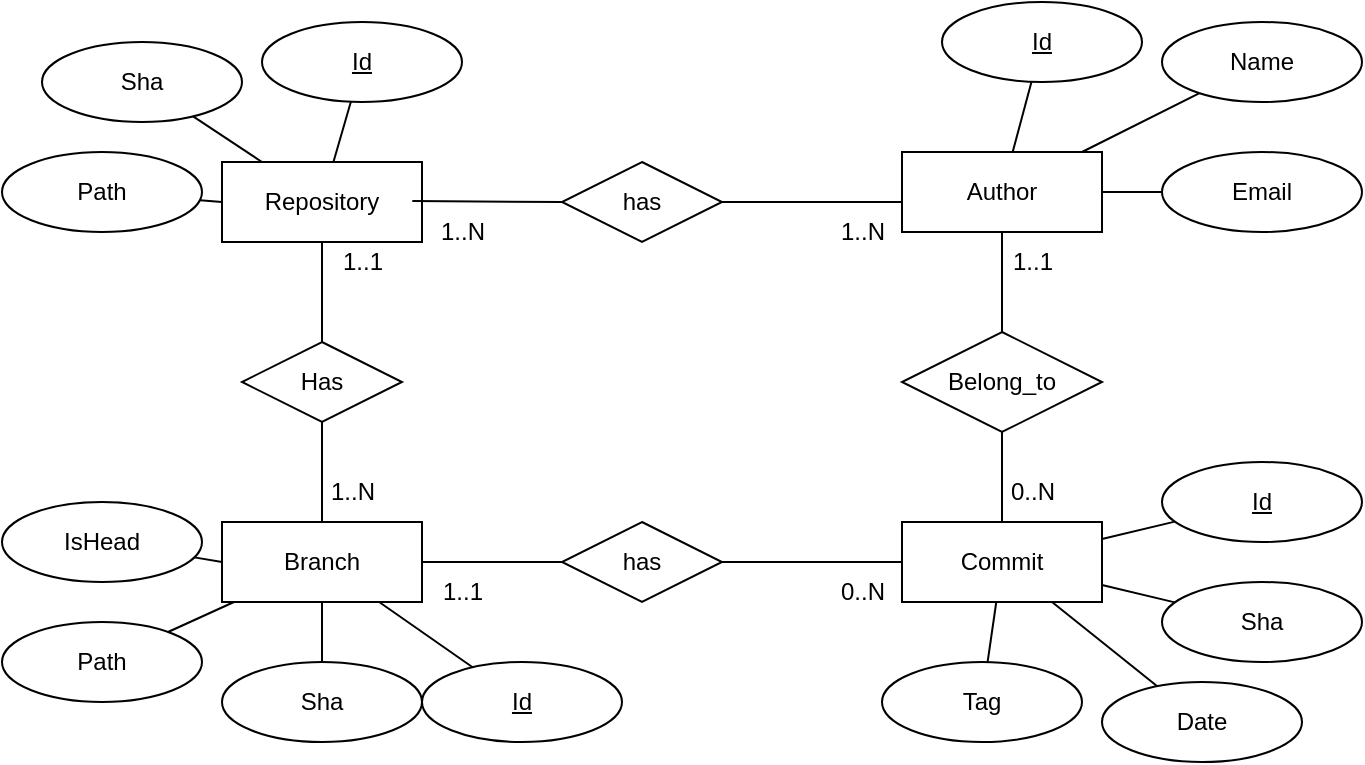 <mxfile version="20.4.0" type="device"><diagram id="R2lEEEUBdFMjLlhIrx00" name="Page-1"><mxGraphModel dx="1153" dy="608" grid="1" gridSize="10" guides="1" tooltips="1" connect="1" arrows="1" fold="1" page="1" pageScale="1" pageWidth="850" pageHeight="1100" math="0" shadow="0" extFonts="Permanent Marker^https://fonts.googleapis.com/css?family=Permanent+Marker"><root><mxCell id="0"/><mxCell id="1" parent="0"/><mxCell id="cE9gAj9-zyhnmIqa7ca--2" value="Repository" style="whiteSpace=wrap;html=1;align=center;" vertex="1" parent="1"><mxGeometry x="120" y="260" width="100" height="40" as="geometry"/></mxCell><mxCell id="cE9gAj9-zyhnmIqa7ca--8" value="Author" style="whiteSpace=wrap;html=1;align=center;" vertex="1" parent="1"><mxGeometry x="460" y="255" width="100" height="40" as="geometry"/></mxCell><mxCell id="cE9gAj9-zyhnmIqa7ca--9" value="has" style="shape=rhombus;perimeter=rhombusPerimeter;whiteSpace=wrap;html=1;align=center;" vertex="1" parent="1"><mxGeometry x="290" y="440" width="80" height="40" as="geometry"/></mxCell><mxCell id="cE9gAj9-zyhnmIqa7ca--10" value="Commit" style="whiteSpace=wrap;html=1;align=center;" vertex="1" parent="1"><mxGeometry x="460" y="440" width="100" height="40" as="geometry"/></mxCell><mxCell id="cE9gAj9-zyhnmIqa7ca--17" value="Has" style="shape=rhombus;perimeter=rhombusPerimeter;whiteSpace=wrap;html=1;align=center;" vertex="1" parent="1"><mxGeometry x="130" y="350" width="80" height="40" as="geometry"/></mxCell><mxCell id="cE9gAj9-zyhnmIqa7ca--18" value="" style="endArrow=none;html=1;rounded=0;" edge="1" parent="1" source="cE9gAj9-zyhnmIqa7ca--60" target="cE9gAj9-zyhnmIqa7ca--10"><mxGeometry relative="1" as="geometry"><mxPoint x="585.276" y="512.616" as="sourcePoint"/><mxPoint x="410" y="440" as="targetPoint"/></mxGeometry></mxCell><mxCell id="cE9gAj9-zyhnmIqa7ca--19" value="" style="endArrow=none;html=1;rounded=0;" edge="1" parent="1" source="cE9gAj9-zyhnmIqa7ca--61" target="cE9gAj9-zyhnmIqa7ca--10"><mxGeometry relative="1" as="geometry"><mxPoint x="410.0" y="530" as="sourcePoint"/><mxPoint x="510" y="480" as="targetPoint"/></mxGeometry></mxCell><mxCell id="cE9gAj9-zyhnmIqa7ca--20" value="Branch" style="whiteSpace=wrap;html=1;align=center;" vertex="1" parent="1"><mxGeometry x="120" y="440" width="100" height="40" as="geometry"/></mxCell><mxCell id="cE9gAj9-zyhnmIqa7ca--21" value="" style="endArrow=none;html=1;rounded=0;exitX=0.5;exitY=0;exitDx=0;exitDy=0;entryX=0.5;entryY=1;entryDx=0;entryDy=0;" edge="1" parent="1" source="cE9gAj9-zyhnmIqa7ca--17" target="cE9gAj9-zyhnmIqa7ca--2"><mxGeometry relative="1" as="geometry"><mxPoint x="320" y="340" as="sourcePoint"/><mxPoint x="480" y="340" as="targetPoint"/></mxGeometry></mxCell><mxCell id="cE9gAj9-zyhnmIqa7ca--22" value="" style="endArrow=none;html=1;rounded=0;exitX=0.5;exitY=0;exitDx=0;exitDy=0;entryX=0.5;entryY=1;entryDx=0;entryDy=0;" edge="1" parent="1" source="cE9gAj9-zyhnmIqa7ca--20" target="cE9gAj9-zyhnmIqa7ca--17"><mxGeometry relative="1" as="geometry"><mxPoint x="180" y="350" as="sourcePoint"/><mxPoint x="260" y="390" as="targetPoint"/></mxGeometry></mxCell><mxCell id="cE9gAj9-zyhnmIqa7ca--23" value="1..1" style="text;html=1;align=center;verticalAlign=middle;resizable=0;points=[];autosize=1;strokeColor=none;fillColor=none;" vertex="1" parent="1"><mxGeometry x="170" y="295" width="40" height="30" as="geometry"/></mxCell><mxCell id="cE9gAj9-zyhnmIqa7ca--24" value="1..N" style="text;html=1;align=center;verticalAlign=middle;resizable=0;points=[];autosize=1;strokeColor=none;fillColor=none;" vertex="1" parent="1"><mxGeometry x="160" y="410" width="50" height="30" as="geometry"/></mxCell><mxCell id="cE9gAj9-zyhnmIqa7ca--26" value="" style="endArrow=none;html=1;rounded=0;" edge="1" parent="1" source="cE9gAj9-zyhnmIqa7ca--20" target="cE9gAj9-zyhnmIqa7ca--63"><mxGeometry relative="1" as="geometry"><mxPoint x="320" y="490" as="sourcePoint"/><mxPoint x="70" y="500" as="targetPoint"/></mxGeometry></mxCell><mxCell id="cE9gAj9-zyhnmIqa7ca--29" value="" style="endArrow=none;html=1;rounded=0;exitX=0;exitY=0.5;exitDx=0;exitDy=0;" edge="1" parent="1" source="cE9gAj9-zyhnmIqa7ca--20" target="cE9gAj9-zyhnmIqa7ca--64"><mxGeometry relative="1" as="geometry"><mxPoint x="320" y="370" as="sourcePoint"/><mxPoint x="90" y="460" as="targetPoint"/></mxGeometry></mxCell><mxCell id="cE9gAj9-zyhnmIqa7ca--31" value="" style="endArrow=none;html=1;rounded=0;exitX=0;exitY=0.5;exitDx=0;exitDy=0;" edge="1" parent="1" source="cE9gAj9-zyhnmIqa7ca--2" target="cE9gAj9-zyhnmIqa7ca--65"><mxGeometry relative="1" as="geometry"><mxPoint x="150" y="310" as="sourcePoint"/><mxPoint x="80" y="280" as="targetPoint"/></mxGeometry></mxCell><mxCell id="cE9gAj9-zyhnmIqa7ca--32" value="" style="endArrow=none;html=1;rounded=0;exitX=1;exitY=0.5;exitDx=0;exitDy=0;entryX=0;entryY=0.5;entryDx=0;entryDy=0;" edge="1" parent="1" source="cE9gAj9-zyhnmIqa7ca--20" target="cE9gAj9-zyhnmIqa7ca--9"><mxGeometry relative="1" as="geometry"><mxPoint x="250" y="370" as="sourcePoint"/><mxPoint x="410" y="370" as="targetPoint"/></mxGeometry></mxCell><mxCell id="cE9gAj9-zyhnmIqa7ca--33" value="" style="endArrow=none;html=1;rounded=0;exitX=1;exitY=0.5;exitDx=0;exitDy=0;entryX=0;entryY=0.5;entryDx=0;entryDy=0;" edge="1" parent="1" source="cE9gAj9-zyhnmIqa7ca--9" target="cE9gAj9-zyhnmIqa7ca--10"><mxGeometry relative="1" as="geometry"><mxPoint x="230" y="470" as="sourcePoint"/><mxPoint x="300" y="470" as="targetPoint"/></mxGeometry></mxCell><mxCell id="cE9gAj9-zyhnmIqa7ca--34" value="1..1" style="text;html=1;align=center;verticalAlign=middle;resizable=0;points=[];autosize=1;strokeColor=none;fillColor=none;" vertex="1" parent="1"><mxGeometry x="220" y="460" width="40" height="30" as="geometry"/></mxCell><mxCell id="cE9gAj9-zyhnmIqa7ca--35" value="0..N" style="text;html=1;align=center;verticalAlign=middle;resizable=0;points=[];autosize=1;strokeColor=none;fillColor=none;" vertex="1" parent="1"><mxGeometry x="415" y="460" width="50" height="30" as="geometry"/></mxCell><mxCell id="cE9gAj9-zyhnmIqa7ca--36" value="Belong_to" style="shape=rhombus;perimeter=rhombusPerimeter;whiteSpace=wrap;html=1;align=center;" vertex="1" parent="1"><mxGeometry x="460" y="345" width="100" height="50" as="geometry"/></mxCell><mxCell id="cE9gAj9-zyhnmIqa7ca--37" value="" style="endArrow=none;html=1;rounded=0;exitX=0.5;exitY=1;exitDx=0;exitDy=0;entryX=0.5;entryY=0;entryDx=0;entryDy=0;" edge="1" parent="1" source="cE9gAj9-zyhnmIqa7ca--36" target="cE9gAj9-zyhnmIqa7ca--10"><mxGeometry relative="1" as="geometry"><mxPoint x="685" y="490" as="sourcePoint"/><mxPoint x="515" y="440" as="targetPoint"/></mxGeometry></mxCell><mxCell id="cE9gAj9-zyhnmIqa7ca--38" value="0..N" style="text;html=1;align=center;verticalAlign=middle;resizable=0;points=[];autosize=1;strokeColor=none;fillColor=none;" vertex="1" parent="1"><mxGeometry x="500" y="410" width="50" height="30" as="geometry"/></mxCell><mxCell id="cE9gAj9-zyhnmIqa7ca--39" value="" style="endArrow=none;html=1;rounded=0;exitX=0.5;exitY=0;exitDx=0;exitDy=0;entryX=0.5;entryY=1;entryDx=0;entryDy=0;" edge="1" parent="1" source="cE9gAj9-zyhnmIqa7ca--36" target="cE9gAj9-zyhnmIqa7ca--8"><mxGeometry relative="1" as="geometry"><mxPoint x="520" y="405" as="sourcePoint"/><mxPoint x="520" y="450" as="targetPoint"/></mxGeometry></mxCell><mxCell id="cE9gAj9-zyhnmIqa7ca--40" value="1..1" style="text;html=1;align=center;verticalAlign=middle;resizable=0;points=[];autosize=1;strokeColor=none;fillColor=none;" vertex="1" parent="1"><mxGeometry x="505" y="295" width="40" height="30" as="geometry"/></mxCell><mxCell id="cE9gAj9-zyhnmIqa7ca--43" value="" style="endArrow=none;html=1;rounded=0;" edge="1" parent="1" source="cE9gAj9-zyhnmIqa7ca--59" target="cE9gAj9-zyhnmIqa7ca--8"><mxGeometry relative="1" as="geometry"><mxPoint x="624.645" y="310.858" as="sourcePoint"/><mxPoint x="410" y="370" as="targetPoint"/></mxGeometry></mxCell><mxCell id="cE9gAj9-zyhnmIqa7ca--44" value="" style="endArrow=none;html=1;rounded=0;" edge="1" parent="1" source="cE9gAj9-zyhnmIqa7ca--8" target="cE9gAj9-zyhnmIqa7ca--57"><mxGeometry relative="1" as="geometry"><mxPoint x="654.645" y="370.858" as="sourcePoint"/><mxPoint x="540" y="170" as="targetPoint"/></mxGeometry></mxCell><mxCell id="cE9gAj9-zyhnmIqa7ca--51" value="has" style="shape=rhombus;perimeter=rhombusPerimeter;whiteSpace=wrap;html=1;align=center;" vertex="1" parent="1"><mxGeometry x="290" y="260" width="80" height="40" as="geometry"/></mxCell><mxCell id="cE9gAj9-zyhnmIqa7ca--52" value="" style="endArrow=none;html=1;rounded=0;exitX=0.003;exitY=-0.015;exitDx=0;exitDy=0;entryX=0;entryY=0.5;entryDx=0;entryDy=0;exitPerimeter=0;" edge="1" parent="1" target="cE9gAj9-zyhnmIqa7ca--51" source="cE9gAj9-zyhnmIqa7ca--54"><mxGeometry relative="1" as="geometry"><mxPoint x="220" y="280" as="sourcePoint"/><mxPoint x="410" y="190" as="targetPoint"/></mxGeometry></mxCell><mxCell id="cE9gAj9-zyhnmIqa7ca--53" value="" style="endArrow=none;html=1;rounded=0;exitX=1;exitY=0.5;exitDx=0;exitDy=0;entryX=0;entryY=0.5;entryDx=0;entryDy=0;" edge="1" parent="1" source="cE9gAj9-zyhnmIqa7ca--51"><mxGeometry relative="1" as="geometry"><mxPoint x="230" y="290" as="sourcePoint"/><mxPoint x="460.0" y="280" as="targetPoint"/></mxGeometry></mxCell><mxCell id="cE9gAj9-zyhnmIqa7ca--54" value="1..N" style="text;html=1;align=center;verticalAlign=middle;resizable=0;points=[];autosize=1;strokeColor=none;fillColor=none;" vertex="1" parent="1"><mxGeometry x="215" y="280" width="50" height="30" as="geometry"/></mxCell><mxCell id="cE9gAj9-zyhnmIqa7ca--55" value="1..N" style="text;html=1;align=center;verticalAlign=middle;resizable=0;points=[];autosize=1;strokeColor=none;fillColor=none;" vertex="1" parent="1"><mxGeometry x="415" y="280" width="50" height="30" as="geometry"/></mxCell><mxCell id="cE9gAj9-zyhnmIqa7ca--57" value="Name" style="ellipse;whiteSpace=wrap;html=1;align=center;strokeColor=default;" vertex="1" parent="1"><mxGeometry x="590" y="190" width="100" height="40" as="geometry"/></mxCell><mxCell id="cE9gAj9-zyhnmIqa7ca--59" value="Email" style="ellipse;whiteSpace=wrap;html=1;align=center;strokeColor=default;" vertex="1" parent="1"><mxGeometry x="590" y="255" width="100" height="40" as="geometry"/></mxCell><mxCell id="cE9gAj9-zyhnmIqa7ca--60" value="Date" style="ellipse;whiteSpace=wrap;html=1;align=center;strokeColor=default;" vertex="1" parent="1"><mxGeometry x="560" y="520" width="100" height="40" as="geometry"/></mxCell><mxCell id="cE9gAj9-zyhnmIqa7ca--61" value="Tag" style="ellipse;whiteSpace=wrap;html=1;align=center;strokeColor=default;" vertex="1" parent="1"><mxGeometry x="450" y="510" width="100" height="40" as="geometry"/></mxCell><mxCell id="cE9gAj9-zyhnmIqa7ca--63" value="Path" style="ellipse;whiteSpace=wrap;html=1;align=center;strokeColor=default;" vertex="1" parent="1"><mxGeometry x="10" y="490" width="100" height="40" as="geometry"/></mxCell><mxCell id="cE9gAj9-zyhnmIqa7ca--64" value="IsHead" style="ellipse;whiteSpace=wrap;html=1;align=center;strokeColor=default;" vertex="1" parent="1"><mxGeometry x="10" y="430" width="100" height="40" as="geometry"/></mxCell><mxCell id="cE9gAj9-zyhnmIqa7ca--65" value="Path" style="ellipse;whiteSpace=wrap;html=1;align=center;strokeColor=default;" vertex="1" parent="1"><mxGeometry x="10" y="255" width="100" height="40" as="geometry"/></mxCell><mxCell id="cE9gAj9-zyhnmIqa7ca--66" value="Sha" style="ellipse;whiteSpace=wrap;html=1;align=center;strokeColor=default;" vertex="1" parent="1"><mxGeometry x="590" y="470" width="100" height="40" as="geometry"/></mxCell><mxCell id="cE9gAj9-zyhnmIqa7ca--67" value="" style="endArrow=none;html=1;rounded=0;" edge="1" parent="1" source="cE9gAj9-zyhnmIqa7ca--66" target="cE9gAj9-zyhnmIqa7ca--10"><mxGeometry relative="1" as="geometry"><mxPoint x="589.693" y="531.724" as="sourcePoint"/><mxPoint x="542.5" y="490" as="targetPoint"/></mxGeometry></mxCell><mxCell id="cE9gAj9-zyhnmIqa7ca--68" value="Sha" style="ellipse;whiteSpace=wrap;html=1;align=center;strokeColor=default;" vertex="1" parent="1"><mxGeometry x="120" y="510" width="100" height="40" as="geometry"/></mxCell><mxCell id="cE9gAj9-zyhnmIqa7ca--69" value="" style="endArrow=none;html=1;rounded=0;" edge="1" parent="1" source="cE9gAj9-zyhnmIqa7ca--68" target="cE9gAj9-zyhnmIqa7ca--20"><mxGeometry relative="1" as="geometry"><mxPoint x="159.693" y="611.724" as="sourcePoint"/><mxPoint x="130.0" y="540" as="targetPoint"/></mxGeometry></mxCell><mxCell id="cE9gAj9-zyhnmIqa7ca--70" value="Sha" style="ellipse;whiteSpace=wrap;html=1;align=center;strokeColor=default;" vertex="1" parent="1"><mxGeometry x="30" y="200" width="100" height="40" as="geometry"/></mxCell><mxCell id="cE9gAj9-zyhnmIqa7ca--71" value="" style="endArrow=none;html=1;rounded=0;" edge="1" parent="1" source="cE9gAj9-zyhnmIqa7ca--70" target="cE9gAj9-zyhnmIqa7ca--2"><mxGeometry relative="1" as="geometry"><mxPoint x="-20.307" y="291.724" as="sourcePoint"/><mxPoint x="-50.0" y="220" as="targetPoint"/></mxGeometry></mxCell><mxCell id="cE9gAj9-zyhnmIqa7ca--74" value="Id" style="ellipse;whiteSpace=wrap;html=1;align=center;fontStyle=4;strokeColor=default;" vertex="1" parent="1"><mxGeometry x="140" y="190" width="100" height="40" as="geometry"/></mxCell><mxCell id="cE9gAj9-zyhnmIqa7ca--75" value="" style="endArrow=none;html=1;rounded=0;" edge="1" parent="1" source="cE9gAj9-zyhnmIqa7ca--74" target="cE9gAj9-zyhnmIqa7ca--2"><mxGeometry relative="1" as="geometry"><mxPoint x="115.725" y="247.15" as="sourcePoint"/><mxPoint x="150" y="270" as="targetPoint"/></mxGeometry></mxCell><mxCell id="cE9gAj9-zyhnmIqa7ca--76" value="Id" style="ellipse;whiteSpace=wrap;html=1;align=center;fontStyle=4;strokeColor=default;" vertex="1" parent="1"><mxGeometry x="220" y="510" width="100" height="40" as="geometry"/></mxCell><mxCell id="cE9gAj9-zyhnmIqa7ca--77" value="" style="endArrow=none;html=1;rounded=0;" edge="1" parent="1" source="cE9gAj9-zyhnmIqa7ca--76" target="cE9gAj9-zyhnmIqa7ca--20"><mxGeometry relative="1" as="geometry"><mxPoint x="195.725" y="567.15" as="sourcePoint"/><mxPoint x="255.714" y="580" as="targetPoint"/></mxGeometry></mxCell><mxCell id="cE9gAj9-zyhnmIqa7ca--78" value="Id" style="ellipse;whiteSpace=wrap;html=1;align=center;fontStyle=4;strokeColor=default;" vertex="1" parent="1"><mxGeometry x="480" y="180" width="100" height="40" as="geometry"/></mxCell><mxCell id="cE9gAj9-zyhnmIqa7ca--79" value="" style="endArrow=none;html=1;rounded=0;" edge="1" parent="1" source="cE9gAj9-zyhnmIqa7ca--78" target="cE9gAj9-zyhnmIqa7ca--8"><mxGeometry relative="1" as="geometry"><mxPoint x="605.725" y="207.15" as="sourcePoint"/><mxPoint x="665.714" y="220" as="targetPoint"/></mxGeometry></mxCell><mxCell id="cE9gAj9-zyhnmIqa7ca--80" value="Id" style="ellipse;whiteSpace=wrap;html=1;align=center;fontStyle=4;strokeColor=default;" vertex="1" parent="1"><mxGeometry x="590" y="410" width="100" height="40" as="geometry"/></mxCell><mxCell id="cE9gAj9-zyhnmIqa7ca--81" value="" style="endArrow=none;html=1;rounded=0;" edge="1" parent="1" source="cE9gAj9-zyhnmIqa7ca--80" target="cE9gAj9-zyhnmIqa7ca--10"><mxGeometry relative="1" as="geometry"><mxPoint x="565.725" y="437.15" as="sourcePoint"/><mxPoint x="625.714" y="450" as="targetPoint"/></mxGeometry></mxCell></root></mxGraphModel></diagram></mxfile>